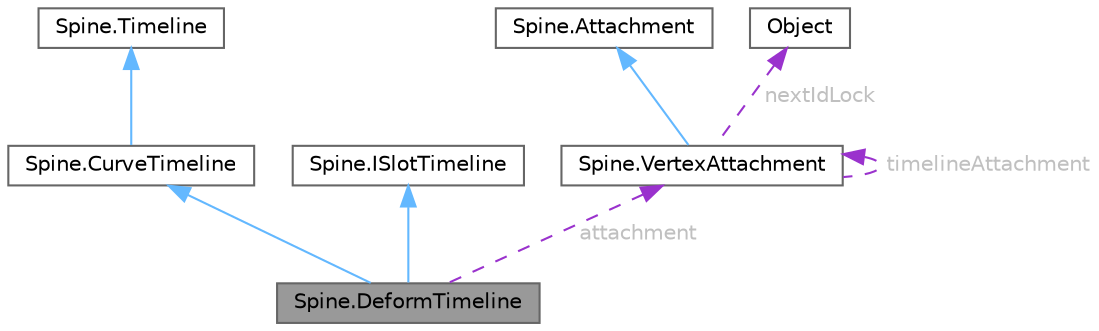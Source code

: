 digraph "Spine.DeformTimeline"
{
 // LATEX_PDF_SIZE
  bgcolor="transparent";
  edge [fontname=Helvetica,fontsize=10,labelfontname=Helvetica,labelfontsize=10];
  node [fontname=Helvetica,fontsize=10,shape=box,height=0.2,width=0.4];
  Node1 [id="Node000001",label="Spine.DeformTimeline",height=0.2,width=0.4,color="gray40", fillcolor="grey60", style="filled", fontcolor="black",tooltip="Changes a slot's Slot.Deform to deform a VertexAttachment."];
  Node2 -> Node1 [id="edge8_Node000001_Node000002",dir="back",color="steelblue1",style="solid",tooltip=" "];
  Node2 [id="Node000002",label="Spine.CurveTimeline",height=0.2,width=0.4,color="gray40", fillcolor="white", style="filled",URL="$class_spine_1_1_curve_timeline.html",tooltip="The base class for timelines that interpolate between frame values using stepped, linear,..."];
  Node3 -> Node2 [id="edge9_Node000002_Node000003",dir="back",color="steelblue1",style="solid",tooltip=" "];
  Node3 [id="Node000003",label="Spine.Timeline",height=0.2,width=0.4,color="gray40", fillcolor="white", style="filled",URL="$class_spine_1_1_timeline.html",tooltip="The base class for all timelines."];
  Node4 -> Node1 [id="edge10_Node000001_Node000004",dir="back",color="steelblue1",style="solid",tooltip=" "];
  Node4 [id="Node000004",label="Spine.ISlotTimeline",height=0.2,width=0.4,color="gray40", fillcolor="white", style="filled",URL="$interface_spine_1_1_i_slot_timeline.html",tooltip="An interface for timelines which change the property of a slot."];
  Node5 -> Node1 [id="edge11_Node000001_Node000005",dir="back",color="darkorchid3",style="dashed",tooltip=" ",label=" attachment",fontcolor="grey" ];
  Node5 [id="Node000005",label="Spine.VertexAttachment",height=0.2,width=0.4,color="gray40", fillcolor="white", style="filled",URL="$class_spine_1_1_vertex_attachment.html",tooltip=">An attachment with vertices that are transformed by one or more bones and can be deformed by a slot'..."];
  Node6 -> Node5 [id="edge12_Node000005_Node000006",dir="back",color="steelblue1",style="solid",tooltip=" "];
  Node6 [id="Node000006",label="Spine.Attachment",height=0.2,width=0.4,color="gray40", fillcolor="white", style="filled",URL="$class_spine_1_1_attachment.html",tooltip="The base class for all attachments."];
  Node7 -> Node5 [id="edge13_Node000005_Node000007",dir="back",color="darkorchid3",style="dashed",tooltip=" ",label=" nextIdLock",fontcolor="grey" ];
  Node7 [id="Node000007",label="Object",height=0.2,width=0.4,color="gray40", fillcolor="white", style="filled",URL="$class_object.html",tooltip=" "];
  Node5 -> Node5 [id="edge14_Node000005_Node000005",dir="back",color="darkorchid3",style="dashed",tooltip=" ",label=" timelineAttachment",fontcolor="grey" ];
}

